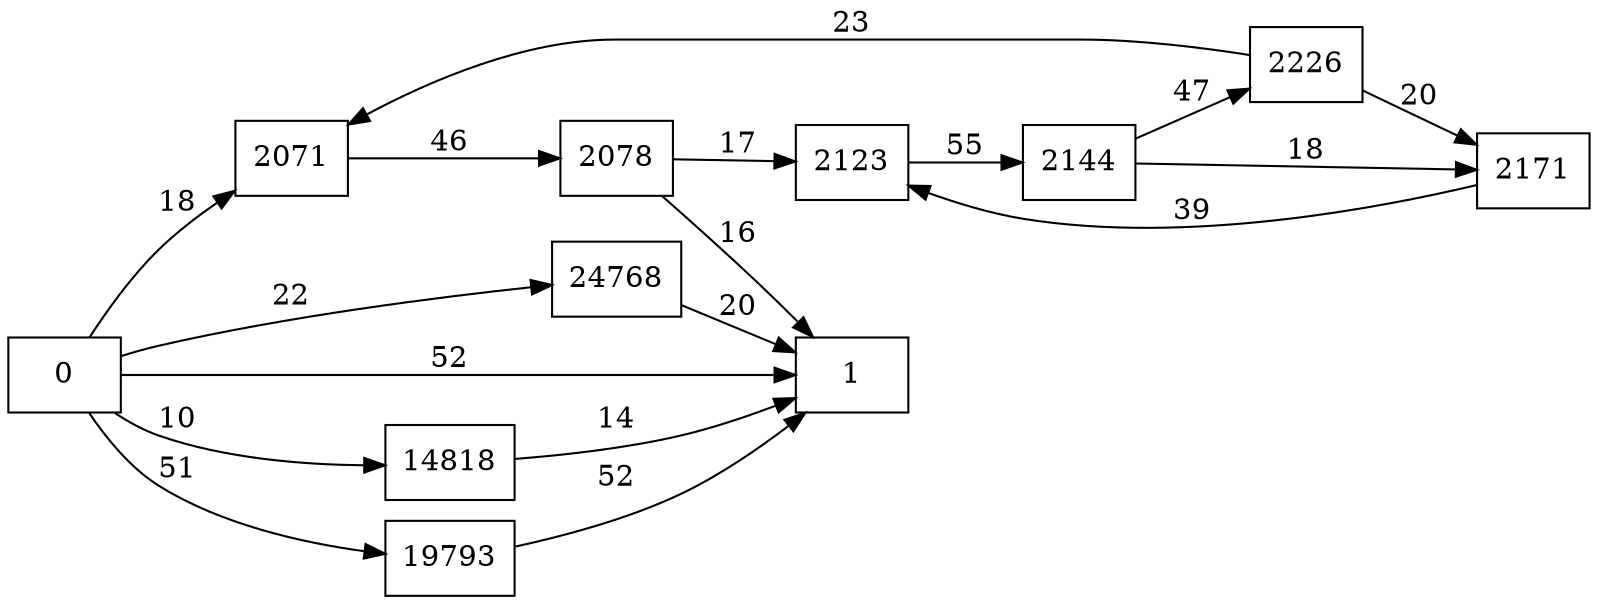 digraph {
	graph [rankdir=LR]
	node [shape=rectangle]
	2071 -> 2078 [label=46]
	2078 -> 2123 [label=17]
	2078 -> 1 [label=16]
	2123 -> 2144 [label=55]
	2144 -> 2171 [label=18]
	2144 -> 2226 [label=47]
	2171 -> 2123 [label=39]
	2226 -> 2171 [label=20]
	2226 -> 2071 [label=23]
	14818 -> 1 [label=14]
	19793 -> 1 [label=52]
	24768 -> 1 [label=20]
	0 -> 2071 [label=18]
	0 -> 1 [label=52]
	0 -> 14818 [label=10]
	0 -> 19793 [label=51]
	0 -> 24768 [label=22]
}
